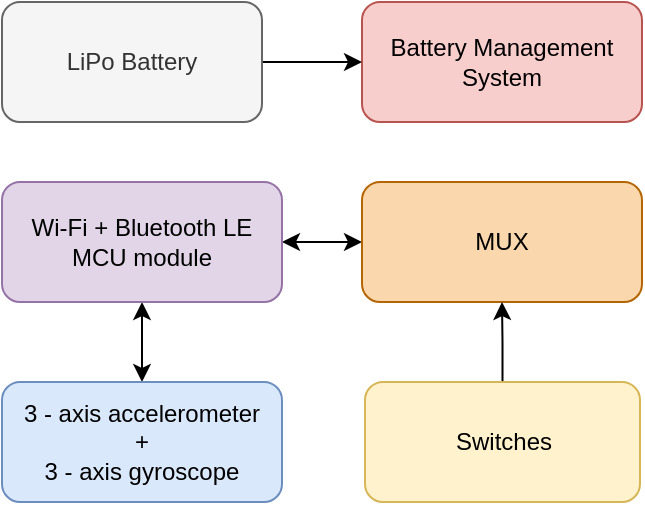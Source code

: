 <mxfile version="15.7.4" type="device"><diagram id="ly05TQ77L5gl4IYc4RR_" name="Page-1"><mxGraphModel dx="782" dy="381" grid="1" gridSize="10" guides="1" tooltips="1" connect="1" arrows="1" fold="1" page="1" pageScale="1" pageWidth="850" pageHeight="1100" math="0" shadow="0"><root><mxCell id="0"/><mxCell id="1" parent="0"/><mxCell id="oXDg8fx73a4_gVuk72ih-4" value="Battery Management System" style="rounded=1;whiteSpace=wrap;html=1;fillColor=#f8cecc;strokeColor=#b85450;" vertex="1" parent="1"><mxGeometry x="470" y="160" width="140" height="60" as="geometry"/></mxCell><mxCell id="oXDg8fx73a4_gVuk72ih-5" value="" style="edgeStyle=orthogonalEdgeStyle;rounded=0;orthogonalLoop=1;jettySize=auto;html=1;startArrow=classic;startFill=1;" edge="1" parent="1" source="oXDg8fx73a4_gVuk72ih-6" target="oXDg8fx73a4_gVuk72ih-7"><mxGeometry relative="1" as="geometry"/></mxCell><mxCell id="oXDg8fx73a4_gVuk72ih-27" style="edgeStyle=orthogonalEdgeStyle;rounded=0;orthogonalLoop=1;jettySize=auto;html=1;entryX=0;entryY=0.5;entryDx=0;entryDy=0;endArrow=classic;endFill=1;startArrow=classic;startFill=1;" edge="1" parent="1" source="oXDg8fx73a4_gVuk72ih-6" target="oXDg8fx73a4_gVuk72ih-10"><mxGeometry relative="1" as="geometry"/></mxCell><mxCell id="oXDg8fx73a4_gVuk72ih-6" value="Wi-Fi + Bluetooth LE MCU module" style="rounded=1;whiteSpace=wrap;html=1;fillColor=#e1d5e7;strokeColor=#9673a6;" vertex="1" parent="1"><mxGeometry x="290" y="250" width="140" height="60" as="geometry"/></mxCell><mxCell id="oXDg8fx73a4_gVuk72ih-7" value="3 - axis accelerometer&lt;br&gt;+&lt;br&gt;3 - axis gyroscope" style="rounded=1;whiteSpace=wrap;html=1;fillColor=#dae8fc;strokeColor=#6c8ebf;" vertex="1" parent="1"><mxGeometry x="290" y="350" width="140" height="60" as="geometry"/></mxCell><mxCell id="oXDg8fx73a4_gVuk72ih-8" style="edgeStyle=orthogonalEdgeStyle;rounded=0;orthogonalLoop=1;jettySize=auto;html=1;startArrow=none;startFill=0;endArrow=classic;endFill=1;entryX=0;entryY=0.5;entryDx=0;entryDy=0;" edge="1" parent="1" source="oXDg8fx73a4_gVuk72ih-9" target="oXDg8fx73a4_gVuk72ih-4"><mxGeometry relative="1" as="geometry"><mxPoint x="350" y="180" as="targetPoint"/></mxGeometry></mxCell><mxCell id="oXDg8fx73a4_gVuk72ih-10" value="MUX" style="rounded=1;whiteSpace=wrap;html=1;fillColor=#fad7ac;strokeColor=#b46504;" vertex="1" parent="1"><mxGeometry x="470" y="250" width="140" height="60" as="geometry"/></mxCell><mxCell id="oXDg8fx73a4_gVuk72ih-12" style="edgeStyle=orthogonalEdgeStyle;rounded=0;orthogonalLoop=1;jettySize=auto;html=1;entryX=0.5;entryY=1;entryDx=0;entryDy=0;" edge="1" parent="1" source="oXDg8fx73a4_gVuk72ih-11" target="oXDg8fx73a4_gVuk72ih-10"><mxGeometry relative="1" as="geometry"/></mxCell><mxCell id="oXDg8fx73a4_gVuk72ih-11" value="Switches" style="rounded=1;whiteSpace=wrap;html=1;fillColor=#fff2cc;strokeColor=#d6b656;" vertex="1" parent="1"><mxGeometry x="471.5" y="350" width="137.5" height="60" as="geometry"/></mxCell><mxCell id="oXDg8fx73a4_gVuk72ih-9" value="LiPo Battery" style="rounded=1;whiteSpace=wrap;html=1;fillColor=#f5f5f5;strokeColor=#666666;fontColor=#333333;" vertex="1" parent="1"><mxGeometry x="290" y="160" width="130" height="60" as="geometry"/></mxCell></root></mxGraphModel></diagram></mxfile>